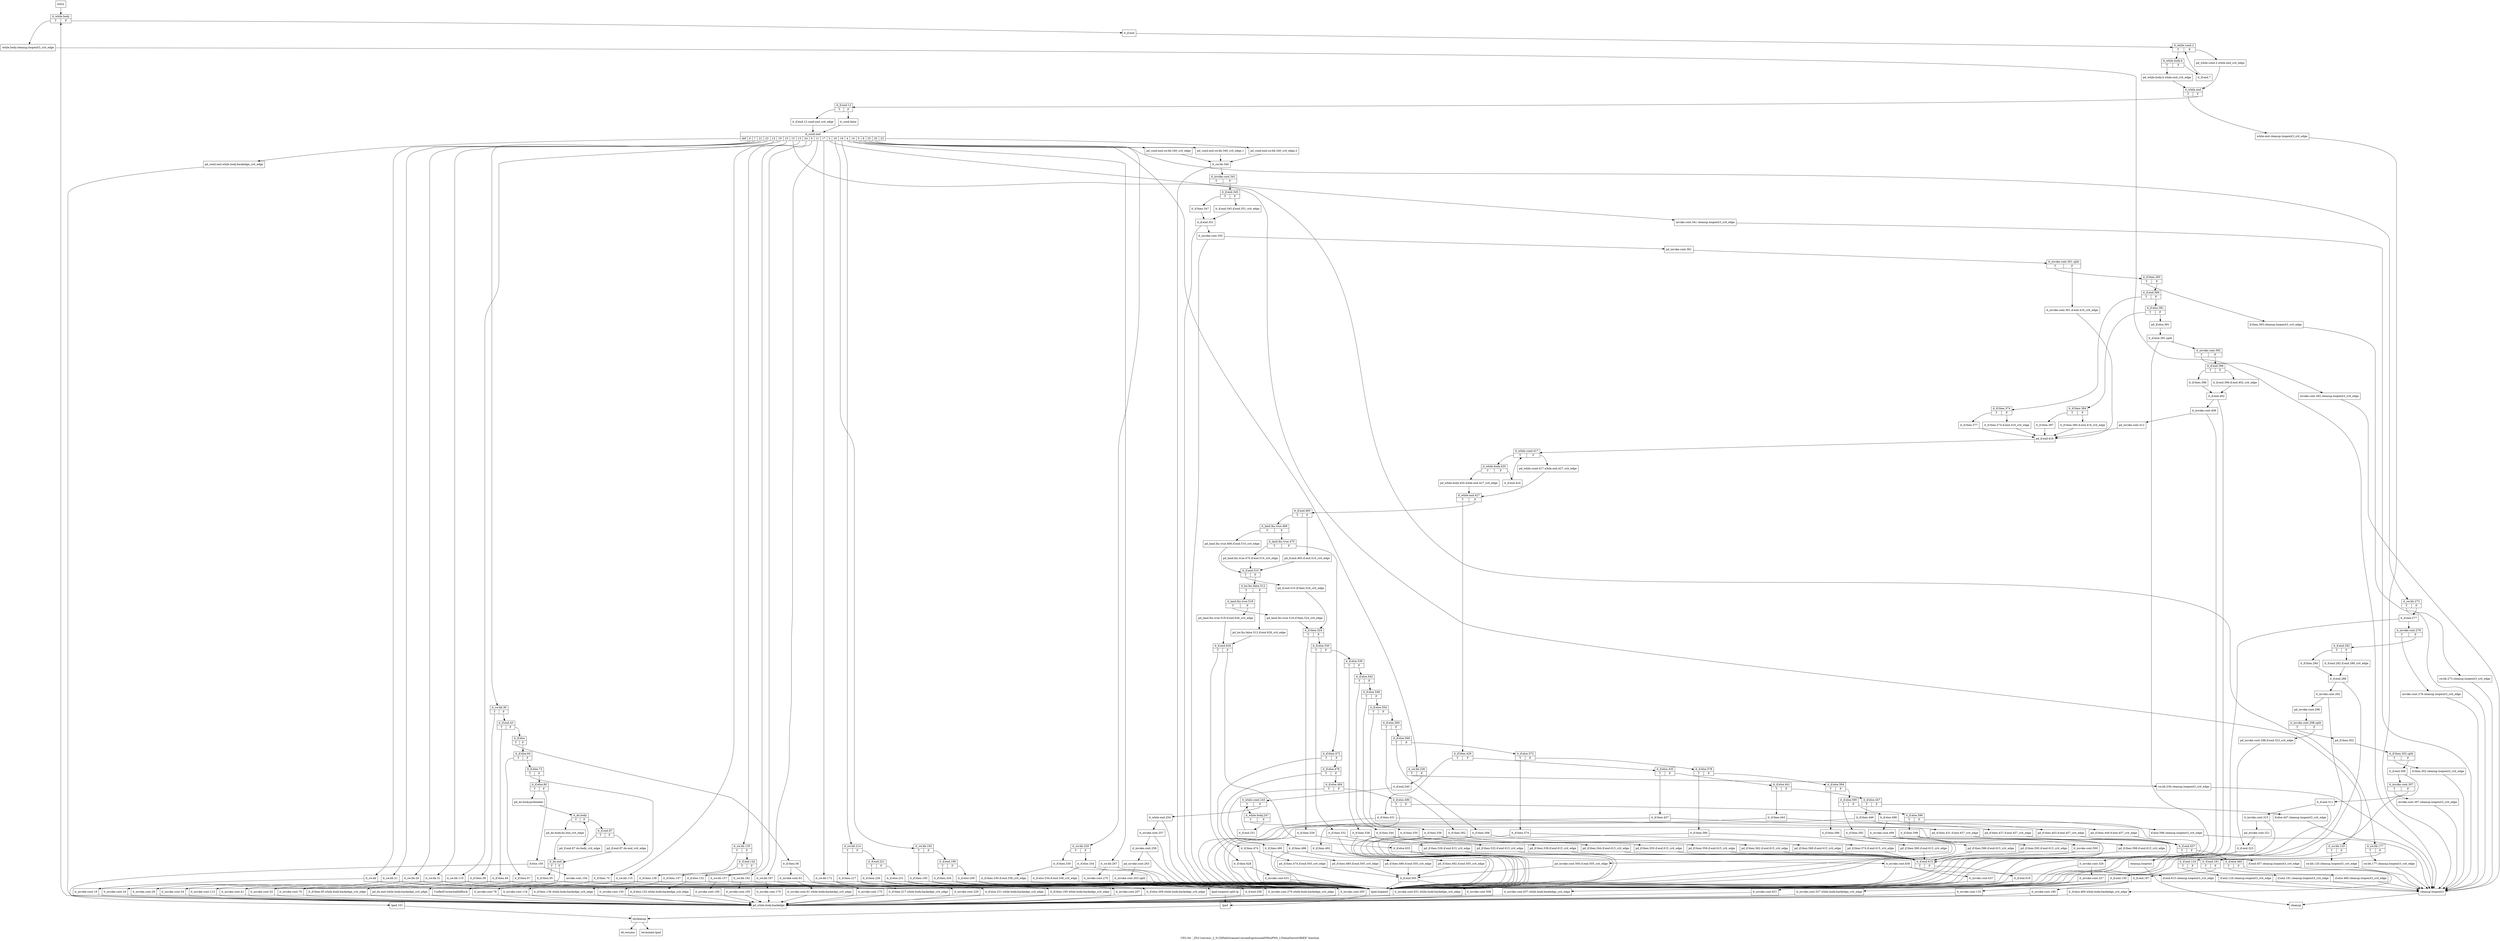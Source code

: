 digraph "CFG for '_ZN11xercesc_2_512XPathScanner14scanExpressionEPKtiiPNS_13ValueVectorOfIiEE' function" {
	label="CFG for '_ZN11xercesc_2_512XPathScanner14scanExpressionEPKtiiPNS_13ValueVectorOfIiEE' function";

	Node0x5968220 [shape=record,label="{entry}"];
	Node0x5968220 -> Node0x5968270;
	Node0x5968270 [shape=record,label="{it_while.body|{<s0>T|<s1>F}}"];
	Node0x5968270:s0 -> Node0x59682c0;
	Node0x5968270:s1 -> Node0x5968310;
	Node0x59682c0 [shape=record,label="{while.body.cleanup.loopexit3_crit_edge}"];
	Node0x59682c0 -> Node0x596dd10;
	Node0x5968310 [shape=record,label="{it_if.end}"];
	Node0x5968310 -> Node0x5968360;
	Node0x5968360 [shape=record,label="{it_while.cond.2|{<s0>T|<s1>F}}"];
	Node0x5968360:s0 -> Node0x5968400;
	Node0x5968360:s1 -> Node0x59683b0;
	Node0x59683b0 [shape=record,label="{pd_while.cond.2.while.end_crit_edge}"];
	Node0x59683b0 -> Node0x59685e0;
	Node0x5968400 [shape=record,label="{it_while.body.4|{<s0>T|<s1>F}}"];
	Node0x5968400:s0 -> Node0x5968450;
	Node0x5968400:s1 -> Node0x5968590;
	Node0x5968450 [shape=record,label="{pd_while.body.4.while.end_crit_edge}"];
	Node0x5968450 -> Node0x59685e0;
	Node0x59684a0 [shape=record,label="{lpad.loopexit}"];
	Node0x59684a0 -> Node0x5968540;
	Node0x59684f0 [shape=record,label="{lpad.loopexit.split-lp}"];
	Node0x59684f0 -> Node0x5968540;
	Node0x5968540 [shape=record,label="{lpad}"];
	Node0x5968540 -> Node0x596ddb0;
	Node0x5968590 [shape=record,label="{it_if.end.7}"];
	Node0x5968590 -> Node0x5968360;
	Node0x59685e0 [shape=record,label="{it_while.end|{<s0>T|<s1>F}}"];
	Node0x59685e0:s0 -> Node0x5968630;
	Node0x59685e0:s1 -> Node0x5968680;
	Node0x5968630 [shape=record,label="{while.end.cleanup.loopexit3_crit_edge}"];
	Node0x5968630 -> Node0x596dd10;
	Node0x5968680 [shape=record,label="{it_if.end.12|{<s0>T|<s1>F}}"];
	Node0x5968680:s0 -> Node0x59686d0;
	Node0x5968680:s1 -> Node0x5968720;
	Node0x59686d0 [shape=record,label="{it_if.end.12.cond.end_crit_edge}"];
	Node0x59686d0 -> Node0x5968770;
	Node0x5968720 [shape=record,label="{it_cond.false}"];
	Node0x5968720 -> Node0x5968770;
	Node0x5968770 [shape=record,label="{it_cond.end|{<s0>def|<s1>6|<s2>7|<s3>21|<s4>22|<s5>12|<s6>19|<s7>10|<s8>15|<s9>13|<s10>24|<s11>9|<s12>11|<s13>17|<s14>3|<s15>16|<s16>18|<s17>4|<s18>14|<s19>5|<s20>8|<s21>25|<s22>20|<s23>23}}"];
	Node0x5968770:s0 -> Node0x59688b0;
	Node0x5968770:s1 -> Node0x5968900;
	Node0x5968770:s2 -> Node0x59689a0;
	Node0x5968770:s3 -> Node0x5968a40;
	Node0x5968770:s4 -> Node0x5968ae0;
	Node0x5968770:s5 -> Node0x5968b80;
	Node0x5968770:s6 -> Node0x59694e0;
	Node0x5968770:s7 -> Node0x5969580;
	Node0x5968770:s8 -> Node0x5969620;
	Node0x5968770:s9 -> Node0x5969800;
	Node0x5968770:s10 -> Node0x5969a80;
	Node0x5968770:s11 -> Node0x5969b20;
	Node0x5968770:s12 -> Node0x5969bc0;
	Node0x5968770:s13 -> Node0x5969c60;
	Node0x5968770:s14 -> Node0x5969d00;
	Node0x5968770:s15 -> Node0x5969ee0;
	Node0x5968770:s16 -> Node0x596a160;
	Node0x5968770:s17 -> Node0x596a3e0;
	Node0x5968770:s18 -> Node0x596a750;
	Node0x5968770:s19 -> Node0x596a840;
	Node0x5968770:s20 -> Node0x596afc0;
	Node0x5968770:s21 -> Node0x5968860;
	Node0x5968770:s22 -> Node0x5968810;
	Node0x5968770:s23 -> Node0x59687c0;
	Node0x59687c0 [shape=record,label="{pd_cond.end.sw.bb.340_crit_edge.2}"];
	Node0x59687c0 -> Node0x596b1a0;
	Node0x5968810 [shape=record,label="{pd_cond.end.sw.bb.340_crit_edge.1}"];
	Node0x5968810 -> Node0x596b1a0;
	Node0x5968860 [shape=record,label="{pd_cond.end.sw.bb.340_crit_edge}"];
	Node0x5968860 -> Node0x596b1a0;
	Node0x59688b0 [shape=record,label="{pd_cond.end.while.body.backedge_crit_edge}"];
	Node0x59688b0 -> Node0x596db30;
	Node0x5968900 [shape=record,label="{it_sw.bb}"];
	Node0x5968900 -> Node0x5968950;
	Node0x5968900 -> Node0x59684a0;
	Node0x5968950 [shape=record,label="{it_invoke.cont.19}"];
	Node0x5968950 -> Node0x596db30;
	Node0x59689a0 [shape=record,label="{it_sw.bb.21}"];
	Node0x59689a0 -> Node0x59689f0;
	Node0x59689a0 -> Node0x59684a0;
	Node0x59689f0 [shape=record,label="{it_invoke.cont.24}"];
	Node0x59689f0 -> Node0x596db30;
	Node0x5968a40 [shape=record,label="{it_sw.bb.26}"];
	Node0x5968a40 -> Node0x5968a90;
	Node0x5968a40 -> Node0x59684a0;
	Node0x5968a90 [shape=record,label="{it_invoke.cont.29}"];
	Node0x5968a90 -> Node0x596db30;
	Node0x5968ae0 [shape=record,label="{it_sw.bb.31}"];
	Node0x5968ae0 -> Node0x5968b30;
	Node0x5968ae0 -> Node0x59684a0;
	Node0x5968b30 [shape=record,label="{it_invoke.cont.34}"];
	Node0x5968b30 -> Node0x596db30;
	Node0x5968b80 [shape=record,label="{it_sw.bb.36|{<s0>T|<s1>F}}"];
	Node0x5968b80:s0 -> Node0x5968bd0;
	Node0x5968b80:s1 -> Node0x5968c70;
	Node0x5968bd0 [shape=record,label="{it_if.then.38}"];
	Node0x5968bd0 -> Node0x5968c20;
	Node0x5968bd0 -> Node0x59684a0;
	Node0x5968c20 [shape=record,label="{it_invoke.cont.41}"];
	Node0x5968c20 -> Node0x596db30;
	Node0x5968c70 [shape=record,label="{it_if.end.43|{<s0>T|<s1>F}}"];
	Node0x5968c70:s0 -> Node0x5968cc0;
	Node0x5968c70:s1 -> Node0x5968d60;
	Node0x5968cc0 [shape=record,label="{it_if.then.49}"];
	Node0x5968cc0 -> Node0x5968d10;
	Node0x5968cc0 -> Node0x59684a0;
	Node0x5968d10 [shape=record,label="{it_invoke.cont.52}"];
	Node0x5968d10 -> Node0x596db30;
	Node0x5968d60 [shape=record,label="{it_if.else|{<s0>T|<s1>F}}"];
	Node0x5968d60:s0 -> Node0x5968db0;
	Node0x5968d60:s1 -> Node0x5968ea0;
	Node0x5968db0 [shape=record,label="{it_if.then.58}"];
	Node0x5968db0 -> Node0x5968e00;
	Node0x5968db0 -> Node0x59684a0;
	Node0x5968e00 [shape=record,label="{it_invoke.cont.61}"];
	Node0x5968e00 -> Node0x5968e50;
	Node0x5968e00 -> Node0x59684a0;
	Node0x5968e50 [shape=record,label="{it_invoke.cont.61.while.body.backedge_crit_edge}"];
	Node0x5968e50 -> Node0x596db30;
	Node0x5968ea0 [shape=record,label="{it_if.else.64|{<s0>T|<s1>F}}"];
	Node0x5968ea0:s0 -> Node0x5968ef0;
	Node0x5968ea0:s1 -> Node0x5968f90;
	Node0x5968ef0 [shape=record,label="{it_if.then.67}"];
	Node0x5968ef0 -> Node0x5968f40;
	Node0x5968ef0 -> Node0x59684a0;
	Node0x5968f40 [shape=record,label="{it_invoke.cont.70}"];
	Node0x5968f40 -> Node0x596db30;
	Node0x5968f90 [shape=record,label="{it_if.else.72|{<s0>T|<s1>F}}"];
	Node0x5968f90:s0 -> Node0x5968fe0;
	Node0x5968f90:s1 -> Node0x5969080;
	Node0x5968fe0 [shape=record,label="{it_if.then.75}"];
	Node0x5968fe0 -> Node0x5969030;
	Node0x5968fe0 -> Node0x59684a0;
	Node0x5969030 [shape=record,label="{it_invoke.cont.78}"];
	Node0x5969030 -> Node0x596db30;
	Node0x5969080 [shape=record,label="{it_if.else.80|{<s0>T|<s1>F}}"];
	Node0x5969080:s0 -> Node0x59690d0;
	Node0x5969080:s1 -> Node0x59693f0;
	Node0x59690d0 [shape=record,label="{pd_do.body.preheader}"];
	Node0x59690d0 -> Node0x5969120;
	Node0x5969120 [shape=record,label="{it_do.body|{<s0>T|<s1>F}}"];
	Node0x5969120:s0 -> Node0x5969170;
	Node0x5969120:s1 -> Node0x59691c0;
	Node0x5969170 [shape=record,label="{pd_do.body.do.end_crit_edge}"];
	Node0x5969170 -> Node0x59692b0;
	Node0x59691c0 [shape=record,label="{it_if.end.87|{<s0>T|<s1>F}}"];
	Node0x59691c0:s0 -> Node0x5969260;
	Node0x59691c0:s1 -> Node0x5969210;
	Node0x5969210 [shape=record,label="{pd_if.end.87.do.end_crit_edge}"];
	Node0x5969210 -> Node0x59692b0;
	Node0x5969260 [shape=record,label="{pd_if.end.87.do.body_crit_edge}"];
	Node0x5969260 -> Node0x5969120;
	Node0x59692b0 [shape=record,label="{it_do.end|{<s0>T|<s1>F}}"];
	Node0x59692b0:s0 -> Node0x5969350;
	Node0x59692b0:s1 -> Node0x5969300;
	Node0x5969300 [shape=record,label="{pd_do.end.while.body.backedge_crit_edge}"];
	Node0x5969300 -> Node0x596db30;
	Node0x5969350 [shape=record,label="{it_if.then.95}"];
	Node0x5969350 -> Node0x59693a0;
	Node0x5969350 -> Node0x59684a0;
	Node0x59693a0 [shape=record,label="{it_if.then.95.while.body.backedge_crit_edge}"];
	Node0x59693a0 -> Node0x596db30;
	Node0x59693f0 [shape=record,label="{if.else.100}"];
	Node0x59693f0 -> Node0x5969440;
	Node0x59693f0 -> Node0x5969490;
	Node0x5969440 [shape=record,label="{invoke.cont.104}"];
	Node0x5969440 -> Node0x596dea0;
	Node0x5969440 -> Node0x59684f0;
	Node0x5969490 [shape=record,label="{lpad.101}"];
	Node0x5969490 -> Node0x596ddb0;
	Node0x59694e0 [shape=record,label="{it_sw.bb.110}"];
	Node0x59694e0 -> Node0x5969530;
	Node0x59694e0 -> Node0x59684a0;
	Node0x5969530 [shape=record,label="{it_invoke.cont.113}"];
	Node0x5969530 -> Node0x596db30;
	Node0x5969580 [shape=record,label="{it_sw.bb.115}"];
	Node0x5969580 -> Node0x59695d0;
	Node0x5969580 -> Node0x59684a0;
	Node0x59695d0 [shape=record,label="{it_invoke.cont.118}"];
	Node0x59695d0 -> Node0x596db30;
	Node0x5969620 [shape=record,label="{it_sw.bb.120|{<s0>T|<s1>F}}"];
	Node0x5969620:s0 -> Node0x5969670;
	Node0x5969620:s1 -> Node0x59696c0;
	Node0x5969670 [shape=record,label="{sw.bb.120.cleanup.loopexit3_crit_edge}"];
	Node0x5969670 -> Node0x596dd10;
	Node0x59696c0 [shape=record,label="{it_if.end.124|{<s0>T|<s1>F}}"];
	Node0x59696c0:s0 -> Node0x5969710;
	Node0x59696c0:s1 -> Node0x5969760;
	Node0x5969710 [shape=record,label="{if.end.124.cleanup.loopexit3_crit_edge}"];
	Node0x5969710 -> Node0x596dd10;
	Node0x5969760 [shape=record,label="{it_if.end.130}"];
	Node0x5969760 -> Node0x59697b0;
	Node0x5969760 -> Node0x59684a0;
	Node0x59697b0 [shape=record,label="{it_invoke.cont.133}"];
	Node0x59697b0 -> Node0x596db30;
	Node0x5969800 [shape=record,label="{it_sw.bb.135|{<s0>T|<s1>F}}"];
	Node0x5969800:s0 -> Node0x5969850;
	Node0x5969800:s1 -> Node0x59698f0;
	Node0x5969850 [shape=record,label="{it_if.then.138}"];
	Node0x5969850 -> Node0x59698a0;
	Node0x5969850 -> Node0x59684a0;
	Node0x59698a0 [shape=record,label="{it_if.then.138.while.body.backedge_crit_edge}"];
	Node0x59698a0 -> Node0x596db30;
	Node0x59698f0 [shape=record,label="{it_if.end.142|{<s0>T|<s1>F}}"];
	Node0x59698f0:s0 -> Node0x5969940;
	Node0x59698f0:s1 -> Node0x59699e0;
	Node0x5969940 [shape=record,label="{it_if.then.147}"];
	Node0x5969940 -> Node0x5969990;
	Node0x5969940 -> Node0x59684a0;
	Node0x5969990 [shape=record,label="{it_invoke.cont.150}"];
	Node0x5969990 -> Node0x596db30;
	Node0x59699e0 [shape=record,label="{it_if.else.152}"];
	Node0x59699e0 -> Node0x5969a30;
	Node0x59699e0 -> Node0x59684a0;
	Node0x5969a30 [shape=record,label="{it_if.else.152.while.body.backedge_crit_edge}"];
	Node0x5969a30 -> Node0x596db30;
	Node0x5969a80 [shape=record,label="{it_sw.bb.157}"];
	Node0x5969a80 -> Node0x5969ad0;
	Node0x5969a80 -> Node0x59684a0;
	Node0x5969ad0 [shape=record,label="{it_invoke.cont.160}"];
	Node0x5969ad0 -> Node0x596db30;
	Node0x5969b20 [shape=record,label="{it_sw.bb.162}"];
	Node0x5969b20 -> Node0x5969b70;
	Node0x5969b20 -> Node0x59684a0;
	Node0x5969b70 [shape=record,label="{it_invoke.cont.165}"];
	Node0x5969b70 -> Node0x596db30;
	Node0x5969bc0 [shape=record,label="{it_sw.bb.167}"];
	Node0x5969bc0 -> Node0x5969c10;
	Node0x5969bc0 -> Node0x59684a0;
	Node0x5969c10 [shape=record,label="{it_invoke.cont.170}"];
	Node0x5969c10 -> Node0x596db30;
	Node0x5969c60 [shape=record,label="{it_sw.bb.172}"];
	Node0x5969c60 -> Node0x5969cb0;
	Node0x5969c60 -> Node0x59684a0;
	Node0x5969cb0 [shape=record,label="{it_invoke.cont.175}"];
	Node0x5969cb0 -> Node0x596db30;
	Node0x5969d00 [shape=record,label="{it_sw.bb.177|{<s0>T|<s1>F}}"];
	Node0x5969d00:s0 -> Node0x5969d50;
	Node0x5969d00:s1 -> Node0x5969da0;
	Node0x5969d50 [shape=record,label="{sw.bb.177.cleanup.loopexit3_crit_edge}"];
	Node0x5969d50 -> Node0x596dd10;
	Node0x5969da0 [shape=record,label="{it_if.end.181|{<s0>T|<s1>F}}"];
	Node0x5969da0:s0 -> Node0x5969df0;
	Node0x5969da0:s1 -> Node0x5969e40;
	Node0x5969df0 [shape=record,label="{if.end.181.cleanup.loopexit3_crit_edge}"];
	Node0x5969df0 -> Node0x596dd10;
	Node0x5969e40 [shape=record,label="{it_if.end.187}"];
	Node0x5969e40 -> Node0x5969e90;
	Node0x5969e40 -> Node0x59684a0;
	Node0x5969e90 [shape=record,label="{it_invoke.cont.190}"];
	Node0x5969e90 -> Node0x596db30;
	Node0x5969ee0 [shape=record,label="{it_sw.bb.192|{<s0>T|<s1>F}}"];
	Node0x5969ee0:s0 -> Node0x5969f30;
	Node0x5969ee0:s1 -> Node0x5969fd0;
	Node0x5969f30 [shape=record,label="{it_if.then.195}"];
	Node0x5969f30 -> Node0x5969f80;
	Node0x5969f30 -> Node0x59684a0;
	Node0x5969f80 [shape=record,label="{it_if.then.195.while.body.backedge_crit_edge}"];
	Node0x5969f80 -> Node0x596db30;
	Node0x5969fd0 [shape=record,label="{it_if.end.199|{<s0>T|<s1>F}}"];
	Node0x5969fd0:s0 -> Node0x596a020;
	Node0x5969fd0:s1 -> Node0x596a0c0;
	Node0x596a020 [shape=record,label="{it_if.then.204}"];
	Node0x596a020 -> Node0x596a070;
	Node0x596a020 -> Node0x59684a0;
	Node0x596a070 [shape=record,label="{it_invoke.cont.207}"];
	Node0x596a070 -> Node0x596db30;
	Node0x596a0c0 [shape=record,label="{it_if.else.209}"];
	Node0x596a0c0 -> Node0x596a110;
	Node0x596a0c0 -> Node0x59684a0;
	Node0x596a110 [shape=record,label="{it_if.else.209.while.body.backedge_crit_edge}"];
	Node0x596a110 -> Node0x596db30;
	Node0x596a160 [shape=record,label="{it_sw.bb.214|{<s0>T|<s1>F}}"];
	Node0x596a160:s0 -> Node0x596a1b0;
	Node0x596a160:s1 -> Node0x596a250;
	Node0x596a1b0 [shape=record,label="{it_if.then.217}"];
	Node0x596a1b0 -> Node0x596a200;
	Node0x596a1b0 -> Node0x59684a0;
	Node0x596a200 [shape=record,label="{it_if.then.217.while.body.backedge_crit_edge}"];
	Node0x596a200 -> Node0x596db30;
	Node0x596a250 [shape=record,label="{it_if.end.221|{<s0>T|<s1>F}}"];
	Node0x596a250:s0 -> Node0x596a2a0;
	Node0x596a250:s1 -> Node0x596a340;
	Node0x596a2a0 [shape=record,label="{it_if.then.226}"];
	Node0x596a2a0 -> Node0x596a2f0;
	Node0x596a2a0 -> Node0x59684a0;
	Node0x596a2f0 [shape=record,label="{it_invoke.cont.229}"];
	Node0x596a2f0 -> Node0x596db30;
	Node0x596a340 [shape=record,label="{it_if.else.231}"];
	Node0x596a340 -> Node0x596a390;
	Node0x596a340 -> Node0x59684a0;
	Node0x596a390 [shape=record,label="{it_if.else.231.while.body.backedge_crit_edge}"];
	Node0x596a390 -> Node0x596db30;
	Node0x596a3e0 [shape=record,label="{it_sw.bb.236|{<s0>T|<s1>F}}"];
	Node0x596a3e0:s0 -> Node0x596a430;
	Node0x596a3e0:s1 -> Node0x596a480;
	Node0x596a430 [shape=record,label="{sw.bb.236.cleanup.loopexit3_crit_edge}"];
	Node0x596a430 -> Node0x596dd10;
	Node0x596a480 [shape=record,label="{it_if.end.240}"];
	Node0x596a480 -> Node0x596a4d0;
	Node0x596a4d0 [shape=record,label="{it_while.cond.243|{<s0>T|<s1>F}}"];
	Node0x596a4d0:s0 -> Node0x596a520;
	Node0x596a4d0:s1 -> Node0x596a5c0;
	Node0x596a520 [shape=record,label="{it_while.body.247|{<s0>T|<s1>F}}"];
	Node0x596a520:s0 -> Node0x596dcc0;
	Node0x596a520:s1 -> Node0x596a570;
	Node0x596a570 [shape=record,label="{it_if.end.251}"];
	Node0x596a570 -> Node0x596a4d0;
	Node0x596a5c0 [shape=record,label="{it_while.end.254}"];
	Node0x596a5c0 -> Node0x596a610;
	Node0x596a5c0 -> Node0x59684a0;
	Node0x596a610 [shape=record,label="{it_invoke.cont.257}"];
	Node0x596a610 -> Node0x596a660;
	Node0x596a610 -> Node0x59684a0;
	Node0x596a660 [shape=record,label="{it_invoke.cont.258}"];
	Node0x596a660 -> Node0x596a6b0;
	Node0x596a660 -> Node0x59684a0;
	Node0x596a6b0 [shape=record,label="{pd_invoke.cont.263}"];
	Node0x596a6b0 -> Node0xb604160;
	Node0xb604160 [shape=record,label="{it_invoke.cont.263.split}"];
	Node0xb604160 -> Node0x596a700;
	Node0xb604160 -> Node0x59684a0;
	Node0x596a700 [shape=record,label="{it_invoke.cont.265}"];
	Node0x596a700 -> Node0x596db30;
	Node0x596a750 [shape=record,label="{it_sw.bb.267}"];
	Node0x596a750 -> Node0x596a7a0;
	Node0x596a750 -> Node0x59684a0;
	Node0x596a7a0 [shape=record,label="{it_invoke.cont.270}"];
	Node0x596a7a0 -> Node0x596a7f0;
	Node0x596a7a0 -> Node0x59684a0;
	Node0x596a7f0 [shape=record,label="{it_invoke.cont.270.while.body.backedge_crit_edge}"];
	Node0x596a7f0 -> Node0x596db30;
	Node0x596a840 [shape=record,label="{it_sw.bb.273|{<s0>T|<s1>F}}"];
	Node0x596a840:s0 -> Node0x596a890;
	Node0x596a840:s1 -> Node0x596a8e0;
	Node0x596a890 [shape=record,label="{sw.bb.273.cleanup.loopexit3_crit_edge}"];
	Node0x596a890 -> Node0x596dd10;
	Node0x596a8e0 [shape=record,label="{it_if.end.277}"];
	Node0x596a8e0 -> Node0x596a930;
	Node0x596a8e0 -> Node0x59684a0;
	Node0x596a930 [shape=record,label="{it_invoke.cont.278|{<s0>T|<s1>F}}"];
	Node0x596a930:s0 -> Node0x596a980;
	Node0x596a930:s1 -> Node0x596a9d0;
	Node0x596a980 [shape=record,label="{invoke.cont.278.cleanup.loopexit3_crit_edge}"];
	Node0x596a980 -> Node0x596dd10;
	Node0x596a9d0 [shape=record,label="{it_if.end.282|{<s0>T|<s1>F}}"];
	Node0x596a9d0:s0 -> Node0x596aa70;
	Node0x596a9d0:s1 -> Node0x596aa20;
	Node0x596aa20 [shape=record,label="{it_if.end.282.if.end.288_crit_edge}"];
	Node0x596aa20 -> Node0x596aac0;
	Node0x596aa70 [shape=record,label="{it_if.then.284}"];
	Node0x596aa70 -> Node0x596aac0;
	Node0x596aac0 [shape=record,label="{it_if.end.288}"];
	Node0x596aac0 -> Node0x596ab10;
	Node0x596aac0 -> Node0x59684a0;
	Node0x596ab10 [shape=record,label="{it_invoke.cont.292}"];
	Node0x596ab10 -> Node0x596ab60;
	Node0x596ab10 -> Node0x59684a0;
	Node0x596ab60 [shape=record,label="{pd_invoke.cont.298}"];
	Node0x596ab60 -> Node0xb605630;
	Node0xb605630 [shape=record,label="{it_invoke.cont.298.split|{<s0>T|<s1>F}}"];
	Node0xb605630:s0 -> Node0x596ac00;
	Node0xb605630:s1 -> Node0x596abb0;
	Node0x596abb0 [shape=record,label="{pd_invoke.cont.298.if.end.323_crit_edge}"];
	Node0x596abb0 -> Node0x596ae80;
	Node0x596ac00 [shape=record,label="{pd_if.then.302}"];
	Node0x596ac00 -> Node0xb605f40;
	Node0xb605f40 [shape=record,label="{it_if.then.302.split|{<s0>T|<s1>F}}"];
	Node0xb605f40:s0 -> Node0x596ac50;
	Node0xb605f40:s1 -> Node0x596aca0;
	Node0x596ac50 [shape=record,label="{if.then.302.cleanup.loopexit3_crit_edge}"];
	Node0x596ac50 -> Node0x596dd10;
	Node0x596aca0 [shape=record,label="{it_if.end.306}"];
	Node0x596aca0 -> Node0x596acf0;
	Node0x596aca0 -> Node0x59684a0;
	Node0x596acf0 [shape=record,label="{it_invoke.cont.307|{<s0>T|<s1>F}}"];
	Node0x596acf0:s0 -> Node0x596ad40;
	Node0x596acf0:s1 -> Node0x596ad90;
	Node0x596ad40 [shape=record,label="{invoke.cont.307.cleanup.loopexit3_crit_edge}"];
	Node0x596ad40 -> Node0x596dd10;
	Node0x596ad90 [shape=record,label="{it_if.end.311}"];
	Node0x596ad90 -> Node0x596ade0;
	Node0x596ad90 -> Node0x59684a0;
	Node0x596ade0 [shape=record,label="{it_invoke.cont.315}"];
	Node0x596ade0 -> Node0x596ae30;
	Node0x596ade0 -> Node0x59684a0;
	Node0x596ae30 [shape=record,label="{pd_invoke.cont.321}"];
	Node0x596ae30 -> Node0x596ae80;
	Node0x596ae80 [shape=record,label="{it_if.end.323}"];
	Node0x596ae80 -> Node0x596aed0;
	Node0x596ae80 -> Node0x59684a0;
	Node0x596aed0 [shape=record,label="{it_invoke.cont.326}"];
	Node0x596aed0 -> Node0x596af20;
	Node0x596aed0 -> Node0x59684a0;
	Node0x596af20 [shape=record,label="{it_invoke.cont.327}"];
	Node0x596af20 -> Node0x596af70;
	Node0x596af20 -> Node0x59684a0;
	Node0x596af70 [shape=record,label="{it_invoke.cont.327.while.body.backedge_crit_edge}"];
	Node0x596af70 -> Node0x596db30;
	Node0x596afc0 [shape=record,label="{it_sw.bb.329|{<s0>T|<s1>F}}"];
	Node0x596afc0:s0 -> Node0x596b010;
	Node0x596afc0:s1 -> Node0x596b0b0;
	Node0x596b010 [shape=record,label="{it_if.then.330}"];
	Node0x596b010 -> Node0x596b060;
	Node0x596b010 -> Node0x59684a0;
	Node0x596b060 [shape=record,label="{it_if.then.330.if.end.338_crit_edge}"];
	Node0x596b060 -> Node0x596b150;
	Node0x596b0b0 [shape=record,label="{it_if.else.334}"];
	Node0x596b0b0 -> Node0x596b100;
	Node0x596b0b0 -> Node0x59684a0;
	Node0x596b100 [shape=record,label="{it_if.else.334.if.end.338_crit_edge}"];
	Node0x596b100 -> Node0x596b150;
	Node0x596b150 [shape=record,label="{it_if.end.338}"];
	Node0x596b150 -> Node0x596db30;
	Node0x596b1a0 [shape=record,label="{it_sw.bb.340}"];
	Node0x596b1a0 -> Node0x596b1f0;
	Node0x596b1a0 -> Node0x59684a0;
	Node0x596b1f0 [shape=record,label="{it_invoke.cont.341|{<s0>T|<s1>F}}"];
	Node0x596b1f0:s0 -> Node0x596b240;
	Node0x596b1f0:s1 -> Node0x596b290;
	Node0x596b240 [shape=record,label="{invoke.cont.341.cleanup.loopexit3_crit_edge}"];
	Node0x596b240 -> Node0x596dd10;
	Node0x596b290 [shape=record,label="{it_if.end.345|{<s0>T|<s1>F}}"];
	Node0x596b290:s0 -> Node0x596b330;
	Node0x596b290:s1 -> Node0x596b2e0;
	Node0x596b2e0 [shape=record,label="{it_if.end.345.if.end.351_crit_edge}"];
	Node0x596b2e0 -> Node0x596b380;
	Node0x596b330 [shape=record,label="{it_if.then.347}"];
	Node0x596b330 -> Node0x596b380;
	Node0x596b380 [shape=record,label="{it_if.end.351}"];
	Node0x596b380 -> Node0x596b3d0;
	Node0x596b380 -> Node0x59684a0;
	Node0x596b3d0 [shape=record,label="{it_invoke.cont.355}"];
	Node0x596b3d0 -> Node0x596b420;
	Node0x596b3d0 -> Node0x59684a0;
	Node0x596b420 [shape=record,label="{pd_invoke.cont.361}"];
	Node0x596b420 -> Node0xb6060c0;
	Node0xb6060c0 [shape=record,label="{it_invoke.cont.361.split|{<s0>T|<s1>F}}"];
	Node0xb6060c0:s0 -> Node0x596b4c0;
	Node0xb6060c0:s1 -> Node0x596b470;
	Node0x596b470 [shape=record,label="{it_invoke.cont.361.if.end.416_crit_edge}"];
	Node0x596b470 -> Node0x596bab0;
	Node0x596b4c0 [shape=record,label="{it_if.then.365|{<s0>T|<s1>F}}"];
	Node0x596b4c0:s0 -> Node0x596b510;
	Node0x596b4c0:s1 -> Node0x596b560;
	Node0x596b510 [shape=record,label="{if.then.365.cleanup.loopexit3_crit_edge}"];
	Node0x596b510 -> Node0x596dd10;
	Node0x596b560 [shape=record,label="{it_if.end.369|{<s0>T|<s1>F}}"];
	Node0x596b560:s0 -> Node0x596b5b0;
	Node0x596b560:s1 -> Node0x596b6a0;
	Node0x596b5b0 [shape=record,label="{it_if.then.374|{<s0>T|<s1>F}}"];
	Node0x596b5b0:s0 -> Node0x596b650;
	Node0x596b5b0:s1 -> Node0x596b600;
	Node0x596b600 [shape=record,label="{it_if.then.374.if.end.416_crit_edge}"];
	Node0x596b600 -> Node0x596bab0;
	Node0x596b650 [shape=record,label="{it_if.then.377}"];
	Node0x596b650 -> Node0x596bab0;
	Node0x596b6a0 [shape=record,label="{it_if.else.381|{<s0>T|<s1>F}}"];
	Node0x596b6a0:s0 -> Node0x596b6f0;
	Node0x596b6a0:s1 -> Node0x596b7e0;
	Node0x596b6f0 [shape=record,label="{it_if.then.384|{<s0>T|<s1>F}}"];
	Node0x596b6f0:s0 -> Node0x596b790;
	Node0x596b6f0:s1 -> Node0x596b740;
	Node0x596b740 [shape=record,label="{it_if.then.384.if.end.416_crit_edge}"];
	Node0x596b740 -> Node0x596bab0;
	Node0x596b790 [shape=record,label="{it_if.then.387}"];
	Node0x596b790 -> Node0x596bab0;
	Node0x596b7e0 [shape=record,label="{pd_if.else.391}"];
	Node0x596b7e0 -> Node0xb634f40;
	Node0xb634f40 [shape=record,label="{it_if.else.391.split}"];
	Node0xb634f40 -> Node0x596b830;
	Node0xb634f40 -> Node0x59684a0;
	Node0x596b830 [shape=record,label="{it_invoke.cont.392|{<s0>T|<s1>F}}"];
	Node0x596b830:s0 -> Node0x596b880;
	Node0x596b830:s1 -> Node0x596b8d0;
	Node0x596b880 [shape=record,label="{invoke.cont.392.cleanup.loopexit3_crit_edge}"];
	Node0x596b880 -> Node0x596dd10;
	Node0x596b8d0 [shape=record,label="{it_if.end.396|{<s0>T|<s1>F}}"];
	Node0x596b8d0:s0 -> Node0x596b970;
	Node0x596b8d0:s1 -> Node0x596b920;
	Node0x596b920 [shape=record,label="{it_if.end.396.if.end.402_crit_edge}"];
	Node0x596b920 -> Node0x596b9c0;
	Node0x596b970 [shape=record,label="{it_if.then.398}"];
	Node0x596b970 -> Node0x596b9c0;
	Node0x596b9c0 [shape=record,label="{it_if.end.402}"];
	Node0x596b9c0 -> Node0x596ba10;
	Node0x596b9c0 -> Node0x59684a0;
	Node0x596ba10 [shape=record,label="{it_invoke.cont.406}"];
	Node0x596ba10 -> Node0x596ba60;
	Node0x596ba10 -> Node0x59684a0;
	Node0x596ba60 [shape=record,label="{pd_invoke.cont.412}"];
	Node0x596ba60 -> Node0x596bab0;
	Node0x596bab0 [shape=record,label="{pd_if.end.416}"];
	Node0x596bab0 -> Node0x596bb00;
	Node0x596bb00 [shape=record,label="{it_while.cond.417|{<s0>T|<s1>F}}"];
	Node0x596bb00:s0 -> Node0x596bba0;
	Node0x596bb00:s1 -> Node0x596bb50;
	Node0x596bb50 [shape=record,label="{pd_while.cond.417.while.end.427_crit_edge}"];
	Node0x596bb50 -> Node0x596bc90;
	Node0x596bba0 [shape=record,label="{it_while.body.420|{<s0>T|<s1>F}}"];
	Node0x596bba0:s0 -> Node0x596bbf0;
	Node0x596bba0:s1 -> Node0x596bc40;
	Node0x596bbf0 [shape=record,label="{pd_while.body.420.while.end.427_crit_edge}"];
	Node0x596bbf0 -> Node0x596bc90;
	Node0x596bc40 [shape=record,label="{it_if.end.424}"];
	Node0x596bc40 -> Node0x596bb00;
	Node0x596bc90 [shape=record,label="{it_while.end.427|{<s0>T|<s1>F}}"];
	Node0x596bc90:s0 -> Node0x596bce0;
	Node0x596bc90:s1 -> Node0x596c280;
	Node0x596bce0 [shape=record,label="{it_if.then.429|{<s0>T|<s1>F}}"];
	Node0x596bce0:s0 -> Node0x596bd30;
	Node0x596bce0:s1 -> Node0x596bdd0;
	Node0x596bd30 [shape=record,label="{it_if.then.431}"];
	Node0x596bd30 -> Node0x596bd80;
	Node0x596bd30 -> Node0x59684a0;
	Node0x596bd80 [shape=record,label="{pd_if.then.431.if.end.457_crit_edge}"];
	Node0x596bd80 -> Node0x596c0f0;
	Node0x596bdd0 [shape=record,label="{it_if.else.435|{<s0>T|<s1>F}}"];
	Node0x596bdd0:s0 -> Node0x596be20;
	Node0x596bdd0:s1 -> Node0x596bec0;
	Node0x596be20 [shape=record,label="{it_if.then.437}"];
	Node0x596be20 -> Node0x596be70;
	Node0x596be20 -> Node0x59684a0;
	Node0x596be70 [shape=record,label="{pd_if.then.437.if.end.457_crit_edge}"];
	Node0x596be70 -> Node0x596c0f0;
	Node0x596bec0 [shape=record,label="{it_if.else.441|{<s0>T|<s1>F}}"];
	Node0x596bec0:s0 -> Node0x596bf10;
	Node0x596bec0:s1 -> Node0x596bfb0;
	Node0x596bf10 [shape=record,label="{it_if.then.443}"];
	Node0x596bf10 -> Node0x596bf60;
	Node0x596bf10 -> Node0x59684a0;
	Node0x596bf60 [shape=record,label="{pd_if.then.443.if.end.457_crit_edge}"];
	Node0x596bf60 -> Node0x596c0f0;
	Node0x596bfb0 [shape=record,label="{it_if.else.447|{<s0>T|<s1>F}}"];
	Node0x596bfb0:s0 -> Node0x596c050;
	Node0x596bfb0:s1 -> Node0x596c000;
	Node0x596c000 [shape=record,label="{if.else.447.cleanup.loopexit3_crit_edge}"];
	Node0x596c000 -> Node0x596dd10;
	Node0x596c050 [shape=record,label="{it_if.then.449}"];
	Node0x596c050 -> Node0x596c0a0;
	Node0x596c050 -> Node0x59684a0;
	Node0x596c0a0 [shape=record,label="{pd_if.then.449.if.end.457_crit_edge}"];
	Node0x596c0a0 -> Node0x596c0f0;
	Node0x596c0f0 [shape=record,label="{it_if.end.457|{<s0>T|<s1>F}}"];
	Node0x596c0f0:s0 -> Node0x596c140;
	Node0x596c0f0:s1 -> Node0x596c190;
	Node0x596c140 [shape=record,label="{if.end.457.cleanup.loopexit3_crit_edge}"];
	Node0x596c140 -> Node0x596dd10;
	Node0x596c190 [shape=record,label="{it_if.else.460|{<s0>T|<s1>F}}"];
	Node0x596c190:s0 -> Node0x596c230;
	Node0x596c190:s1 -> Node0x596c1e0;
	Node0x596c1e0 [shape=record,label="{it_if.else.460.while.body.backedge_crit_edge}"];
	Node0x596c1e0 -> Node0x596db30;
	Node0x596c230 [shape=record,label="{if.else.460.cleanup.loopexit3_crit_edge}"];
	Node0x596c230 -> Node0x596dd10;
	Node0x596c280 [shape=record,label="{it_if.end.465|{<s0>T|<s1>F}}"];
	Node0x596c280:s0 -> Node0x596c320;
	Node0x596c280:s1 -> Node0x596c2d0;
	Node0x596c2d0 [shape=record,label="{pd_if.end.465.if.end.510_crit_edge}"];
	Node0x596c2d0 -> Node0x596ca00;
	Node0x596c320 [shape=record,label="{it_land.lhs.true.468|{<s0>T|<s1>F}}"];
	Node0x596c320:s0 -> Node0x596c370;
	Node0x596c320:s1 -> Node0x596c3c0;
	Node0x596c370 [shape=record,label="{pd_land.lhs.true.468.if.end.510_crit_edge}"];
	Node0x596c370 -> Node0x596ca00;
	Node0x596c3c0 [shape=record,label="{it_land.lhs.true.470|{<s0>T|<s1>F}}"];
	Node0x596c3c0:s0 -> Node0x596c410;
	Node0x596c3c0:s1 -> Node0x596c460;
	Node0x596c410 [shape=record,label="{pd_land.lhs.true.470.if.end.510_crit_edge}"];
	Node0x596c410 -> Node0x596ca00;
	Node0x596c460 [shape=record,label="{it_if.then.472|{<s0>T|<s1>F}}"];
	Node0x596c460:s0 -> Node0x596c4b0;
	Node0x596c460:s1 -> Node0x596c550;
	Node0x596c4b0 [shape=record,label="{it_if.then.474}"];
	Node0x596c4b0 -> Node0x596c500;
	Node0x596c4b0 -> Node0x59684a0;
	Node0x596c500 [shape=record,label="{pd_if.then.474.if.end.505_crit_edge}"];
	Node0x596c500 -> Node0x596c960;
	Node0x596c550 [shape=record,label="{it_if.else.478|{<s0>T|<s1>F}}"];
	Node0x596c550:s0 -> Node0x596c5a0;
	Node0x596c550:s1 -> Node0x596c640;
	Node0x596c5a0 [shape=record,label="{it_if.then.480}"];
	Node0x596c5a0 -> Node0x596c5f0;
	Node0x596c5a0 -> Node0x59684a0;
	Node0x596c5f0 [shape=record,label="{pd_if.then.480.if.end.505_crit_edge}"];
	Node0x596c5f0 -> Node0x596c960;
	Node0x596c640 [shape=record,label="{it_if.else.484|{<s0>T|<s1>F}}"];
	Node0x596c640:s0 -> Node0x596c690;
	Node0x596c640:s1 -> Node0x596c730;
	Node0x596c690 [shape=record,label="{it_if.then.486}"];
	Node0x596c690 -> Node0x596c6e0;
	Node0x596c690 -> Node0x59684a0;
	Node0x596c6e0 [shape=record,label="{pd_if.then.486.if.end.505_crit_edge}"];
	Node0x596c6e0 -> Node0x596c960;
	Node0x596c730 [shape=record,label="{it_if.else.490|{<s0>T|<s1>F}}"];
	Node0x596c730:s0 -> Node0x596c780;
	Node0x596c730:s1 -> Node0x596c820;
	Node0x596c780 [shape=record,label="{it_if.then.492}"];
	Node0x596c780 -> Node0x596c7d0;
	Node0x596c780 -> Node0x59684a0;
	Node0x596c7d0 [shape=record,label="{pd_if.then.492.if.end.505_crit_edge}"];
	Node0x596c7d0 -> Node0x596c960;
	Node0x596c820 [shape=record,label="{it_if.else.496}"];
	Node0x596c820 -> Node0x596c870;
	Node0x596c820 -> Node0x59684a0;
	Node0x596c870 [shape=record,label="{it_invoke.cont.499}"];
	Node0x596c870 -> Node0x596c8c0;
	Node0x596c870 -> Node0x59684a0;
	Node0x596c8c0 [shape=record,label="{it_invoke.cont.500}"];
	Node0x596c8c0 -> Node0x596c910;
	Node0x596c8c0 -> Node0x59684a0;
	Node0x596c910 [shape=record,label="{pd_invoke.cont.500.if.end.505_crit_edge}"];
	Node0x596c910 -> Node0x596c960;
	Node0x596c960 [shape=record,label="{it_if.end.505}"];
	Node0x596c960 -> Node0x596c9b0;
	Node0x596c960 -> Node0x59684a0;
	Node0x596c9b0 [shape=record,label="{it_invoke.cont.508}"];
	Node0x596c9b0 -> Node0x596db30;
	Node0x596ca00 [shape=record,label="{it_if.end.510|{<s0>T|<s1>F}}"];
	Node0x596ca00:s0 -> Node0x596ca50;
	Node0x596ca00:s1 -> Node0x596caa0;
	Node0x596ca50 [shape=record,label="{pd_if.end.510.if.then.524_crit_edge}"];
	Node0x596ca50 -> Node0x596cc30;
	Node0x596caa0 [shape=record,label="{it_lor.lhs.false.512|{<s0>T|<s1>F}}"];
	Node0x596caa0:s0 -> Node0x596cb40;
	Node0x596caa0:s1 -> Node0x596caf0;
	Node0x596caf0 [shape=record,label="{pd_lor.lhs.false.512.if.end.626_crit_edge}"];
	Node0x596caf0 -> Node0x596d9f0;
	Node0x596cb40 [shape=record,label="{it_land.lhs.true.518|{<s0>T|<s1>F}}"];
	Node0x596cb40:s0 -> Node0x596cbe0;
	Node0x596cb40:s1 -> Node0x596cb90;
	Node0x596cb90 [shape=record,label="{pd_land.lhs.true.518.if.end.626_crit_edge}"];
	Node0x596cb90 -> Node0x596d9f0;
	Node0x596cbe0 [shape=record,label="{pd_land.lhs.true.518.if.then.524_crit_edge}"];
	Node0x596cbe0 -> Node0x596cc30;
	Node0x596cc30 [shape=record,label="{it_if.then.524|{<s0>T|<s1>F}}"];
	Node0x596cc30:s0 -> Node0x596cc80;
	Node0x596cc30:s1 -> Node0x596cd20;
	Node0x596cc80 [shape=record,label="{it_if.then.526}"];
	Node0x596cc80 -> Node0x596ccd0;
	Node0x596cc80 -> Node0x59684a0;
	Node0x596ccd0 [shape=record,label="{pd_if.then.526.if.end.615_crit_edge}"];
	Node0x596ccd0 -> Node0x596d8b0;
	Node0x596cd20 [shape=record,label="{it_if.else.530|{<s0>T|<s1>F}}"];
	Node0x596cd20:s0 -> Node0x596cd70;
	Node0x596cd20:s1 -> Node0x596ce10;
	Node0x596cd70 [shape=record,label="{it_if.then.532}"];
	Node0x596cd70 -> Node0x596cdc0;
	Node0x596cd70 -> Node0x59684a0;
	Node0x596cdc0 [shape=record,label="{pd_if.then.532.if.end.615_crit_edge}"];
	Node0x596cdc0 -> Node0x596d8b0;
	Node0x596ce10 [shape=record,label="{it_if.else.536|{<s0>T|<s1>F}}"];
	Node0x596ce10:s0 -> Node0x596ce60;
	Node0x596ce10:s1 -> Node0x596cf00;
	Node0x596ce60 [shape=record,label="{it_if.then.538}"];
	Node0x596ce60 -> Node0x596ceb0;
	Node0x596ce60 -> Node0x59684a0;
	Node0x596ceb0 [shape=record,label="{pd_if.then.538.if.end.615_crit_edge}"];
	Node0x596ceb0 -> Node0x596d8b0;
	Node0x596cf00 [shape=record,label="{it_if.else.542|{<s0>T|<s1>F}}"];
	Node0x596cf00:s0 -> Node0x596cf50;
	Node0x596cf00:s1 -> Node0x596cff0;
	Node0x596cf50 [shape=record,label="{it_if.then.544}"];
	Node0x596cf50 -> Node0x596cfa0;
	Node0x596cf50 -> Node0x59684a0;
	Node0x596cfa0 [shape=record,label="{pd_if.then.544.if.end.615_crit_edge}"];
	Node0x596cfa0 -> Node0x596d8b0;
	Node0x596cff0 [shape=record,label="{it_if.else.548|{<s0>T|<s1>F}}"];
	Node0x596cff0:s0 -> Node0x596d040;
	Node0x596cff0:s1 -> Node0x596d0e0;
	Node0x596d040 [shape=record,label="{it_if.then.550}"];
	Node0x596d040 -> Node0x596d090;
	Node0x596d040 -> Node0x59684a0;
	Node0x596d090 [shape=record,label="{pd_if.then.550.if.end.615_crit_edge}"];
	Node0x596d090 -> Node0x596d8b0;
	Node0x596d0e0 [shape=record,label="{it_if.else.554|{<s0>T|<s1>F}}"];
	Node0x596d0e0:s0 -> Node0x596d130;
	Node0x596d0e0:s1 -> Node0x596d1d0;
	Node0x596d130 [shape=record,label="{it_if.then.556}"];
	Node0x596d130 -> Node0x596d180;
	Node0x596d130 -> Node0x59684a0;
	Node0x596d180 [shape=record,label="{pd_if.then.556.if.end.615_crit_edge}"];
	Node0x596d180 -> Node0x596d8b0;
	Node0x596d1d0 [shape=record,label="{it_if.else.560|{<s0>T|<s1>F}}"];
	Node0x596d1d0:s0 -> Node0x596d220;
	Node0x596d1d0:s1 -> Node0x596d2c0;
	Node0x596d220 [shape=record,label="{it_if.then.562}"];
	Node0x596d220 -> Node0x596d270;
	Node0x596d220 -> Node0x59684a0;
	Node0x596d270 [shape=record,label="{pd_if.then.562.if.end.615_crit_edge}"];
	Node0x596d270 -> Node0x596d8b0;
	Node0x596d2c0 [shape=record,label="{it_if.else.566|{<s0>T|<s1>F}}"];
	Node0x596d2c0:s0 -> Node0x596d310;
	Node0x596d2c0:s1 -> Node0x596d3b0;
	Node0x596d310 [shape=record,label="{it_if.then.568}"];
	Node0x596d310 -> Node0x596d360;
	Node0x596d310 -> Node0x59684a0;
	Node0x596d360 [shape=record,label="{pd_if.then.568.if.end.615_crit_edge}"];
	Node0x596d360 -> Node0x596d8b0;
	Node0x596d3b0 [shape=record,label="{it_if.else.572|{<s0>T|<s1>F}}"];
	Node0x596d3b0:s0 -> Node0x596d400;
	Node0x596d3b0:s1 -> Node0x596d4a0;
	Node0x596d400 [shape=record,label="{it_if.then.574}"];
	Node0x596d400 -> Node0x596d450;
	Node0x596d400 -> Node0x59684a0;
	Node0x596d450 [shape=record,label="{pd_if.then.574.if.end.615_crit_edge}"];
	Node0x596d450 -> Node0x596d8b0;
	Node0x596d4a0 [shape=record,label="{it_if.else.578|{<s0>T|<s1>F}}"];
	Node0x596d4a0:s0 -> Node0x596d4f0;
	Node0x596d4a0:s1 -> Node0x596d590;
	Node0x596d4f0 [shape=record,label="{it_if.then.580}"];
	Node0x596d4f0 -> Node0x596d540;
	Node0x596d4f0 -> Node0x59684a0;
	Node0x596d540 [shape=record,label="{pd_if.then.580.if.end.615_crit_edge}"];
	Node0x596d540 -> Node0x596d8b0;
	Node0x596d590 [shape=record,label="{it_if.else.584|{<s0>T|<s1>F}}"];
	Node0x596d590:s0 -> Node0x596d5e0;
	Node0x596d590:s1 -> Node0x596d680;
	Node0x596d5e0 [shape=record,label="{it_if.then.586}"];
	Node0x596d5e0 -> Node0x596d630;
	Node0x596d5e0 -> Node0x59684a0;
	Node0x596d630 [shape=record,label="{pd_if.then.586.if.end.615_crit_edge}"];
	Node0x596d630 -> Node0x596d8b0;
	Node0x596d680 [shape=record,label="{it_if.else.590|{<s0>T|<s1>F}}"];
	Node0x596d680:s0 -> Node0x596d6d0;
	Node0x596d680:s1 -> Node0x596d770;
	Node0x596d6d0 [shape=record,label="{it_if.then.592}"];
	Node0x596d6d0 -> Node0x596d720;
	Node0x596d6d0 -> Node0x59684a0;
	Node0x596d720 [shape=record,label="{pd_if.then.592.if.end.615_crit_edge}"];
	Node0x596d720 -> Node0x596d8b0;
	Node0x596d770 [shape=record,label="{it_if.else.596|{<s0>T|<s1>F}}"];
	Node0x596d770:s0 -> Node0x596d810;
	Node0x596d770:s1 -> Node0x596d7c0;
	Node0x596d7c0 [shape=record,label="{if.else.596.cleanup.loopexit3_crit_edge}"];
	Node0x596d7c0 -> Node0x596dd10;
	Node0x596d810 [shape=record,label="{it_if.then.598}"];
	Node0x596d810 -> Node0x596d860;
	Node0x596d810 -> Node0x59684a0;
	Node0x596d860 [shape=record,label="{pd_if.then.598.if.end.615_crit_edge}"];
	Node0x596d860 -> Node0x596d8b0;
	Node0x596d8b0 [shape=record,label="{it_if.end.615|{<s0>T|<s1>F}}"];
	Node0x596d8b0:s0 -> Node0x596d900;
	Node0x596d8b0:s1 -> Node0x596d950;
	Node0x596d900 [shape=record,label="{if.end.615.cleanup.loopexit3_crit_edge}"];
	Node0x596d900 -> Node0x596dd10;
	Node0x596d950 [shape=record,label="{it_if.end.618}"];
	Node0x596d950 -> Node0x596d9a0;
	Node0x596d950 -> Node0x59684a0;
	Node0x596d9a0 [shape=record,label="{it_invoke.cont.621}"];
	Node0x596d9a0 -> Node0x596db30;
	Node0x596d9f0 [shape=record,label="{it_if.end.626|{<s0>T|<s1>F}}"];
	Node0x596d9f0:s0 -> Node0x596da40;
	Node0x596d9f0:s1 -> Node0x596db80;
	Node0x596da40 [shape=record,label="{it_if.then.628}"];
	Node0x596da40 -> Node0x596da90;
	Node0x596da40 -> Node0x59684a0;
	Node0x596da90 [shape=record,label="{it_invoke.cont.631}"];
	Node0x596da90 -> Node0x596dae0;
	Node0x596da90 -> Node0x59684a0;
	Node0x596dae0 [shape=record,label="{it_invoke.cont.631.while.body.backedge_crit_edge}"];
	Node0x596dae0 -> Node0x596db30;
	Node0x596db30 [shape=record,label="{pd_while.body.backedge}"];
	Node0x596db30 -> Node0x5968270;
	Node0x596db80 [shape=record,label="{it_if.else.633}"];
	Node0x596db80 -> Node0x596dbd0;
	Node0x596db80 -> Node0x59684a0;
	Node0x596dbd0 [shape=record,label="{it_invoke.cont.636}"];
	Node0x596dbd0 -> Node0x596dc20;
	Node0x596dbd0 -> Node0x59684a0;
	Node0x596dc20 [shape=record,label="{it_invoke.cont.637}"];
	Node0x596dc20 -> Node0x596dc70;
	Node0x596dc20 -> Node0x59684a0;
	Node0x596dc70 [shape=record,label="{it_invoke.cont.637.while.body.backedge_crit_edge}"];
	Node0x596dc70 -> Node0x596db30;
	Node0x596dcc0 [shape=record,label="{cleanup.loopexit}"];
	Node0x596dcc0 -> Node0x596dd60;
	Node0x596dd10 [shape=record,label="{cleanup.loopexit3}"];
	Node0x596dd10 -> Node0x596dd60;
	Node0x596dd60 [shape=record,label="{cleanup}"];
	Node0x596ddb0 [shape=record,label="{ehcleanup}"];
	Node0x596ddb0 -> Node0x596de00;
	Node0x596ddb0 -> Node0x596de50;
	Node0x596de00 [shape=record,label="{eh.resume}"];
	Node0x596de50 [shape=record,label="{terminate.lpad}"];
	Node0x596dea0 [shape=record,label="{UnifiedUnreachableBlock}"];
}
